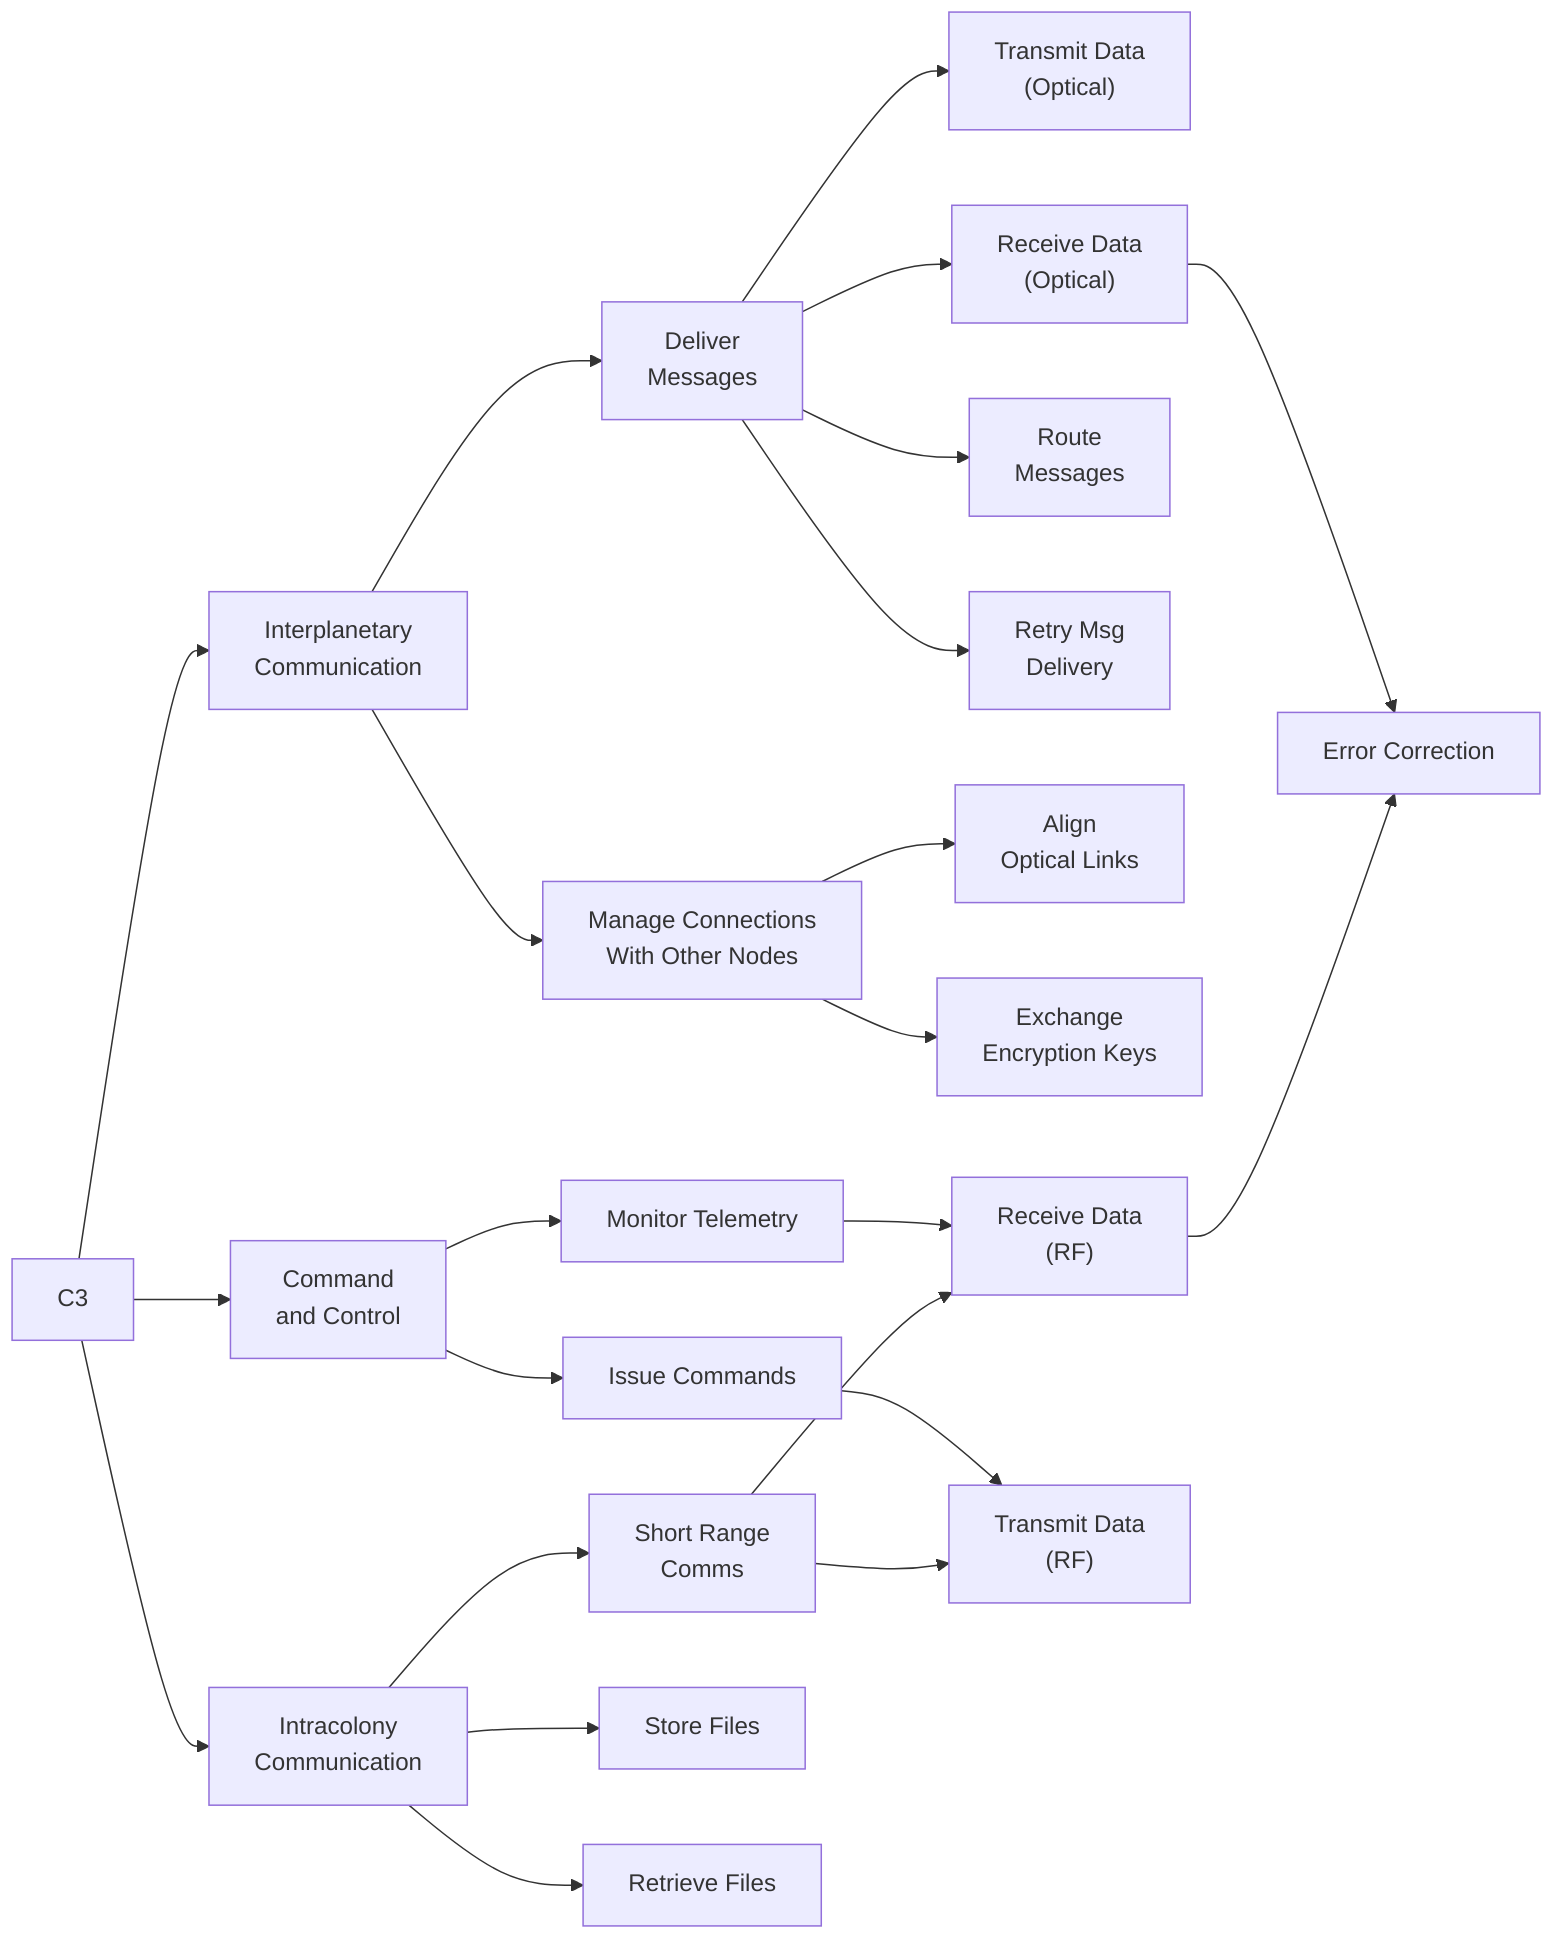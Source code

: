 flowchart LR
    C3 --> interplanet[Interplanetary\n Communication]
    C3 --> cc[Command\n and Control]
    C3 --> intracolony[Intracolony\n Communication]

    interplanet --> deliver[Deliver\n Messages]
    interplanet --> conns[Manage Connections\nWith Other Nodes]
    deliver --> optictransmit["Transmit Data\n (Optical)"]
    deliver --> opticrecv["Receive Data\n (Optical)"]
    deliver --> route[Route\n Messages]
    deliver --> retry[Retry Msg\n Delivery]
    conns --> align[Align\n Optical Links]
    conns --> keyex[Exchange\n Encryption Keys]

    cc --> command[Issue Commands]
    cc --> monitor[Monitor Telemetry]
    monitor --> rfrecv["Receive Data\n (RF)"]
    command --> rftransmit["Transmit Data\n (RF)"]

    intracolony --> srr[Short Range\n Comms]
    intracolony --> store[Store Files]
    intracolony --> read[Retrieve Files]
    srr --> rftransmit
    srr --> rfrecv

    opticrecv --> error[Error Correction]
    rfrecv --> error